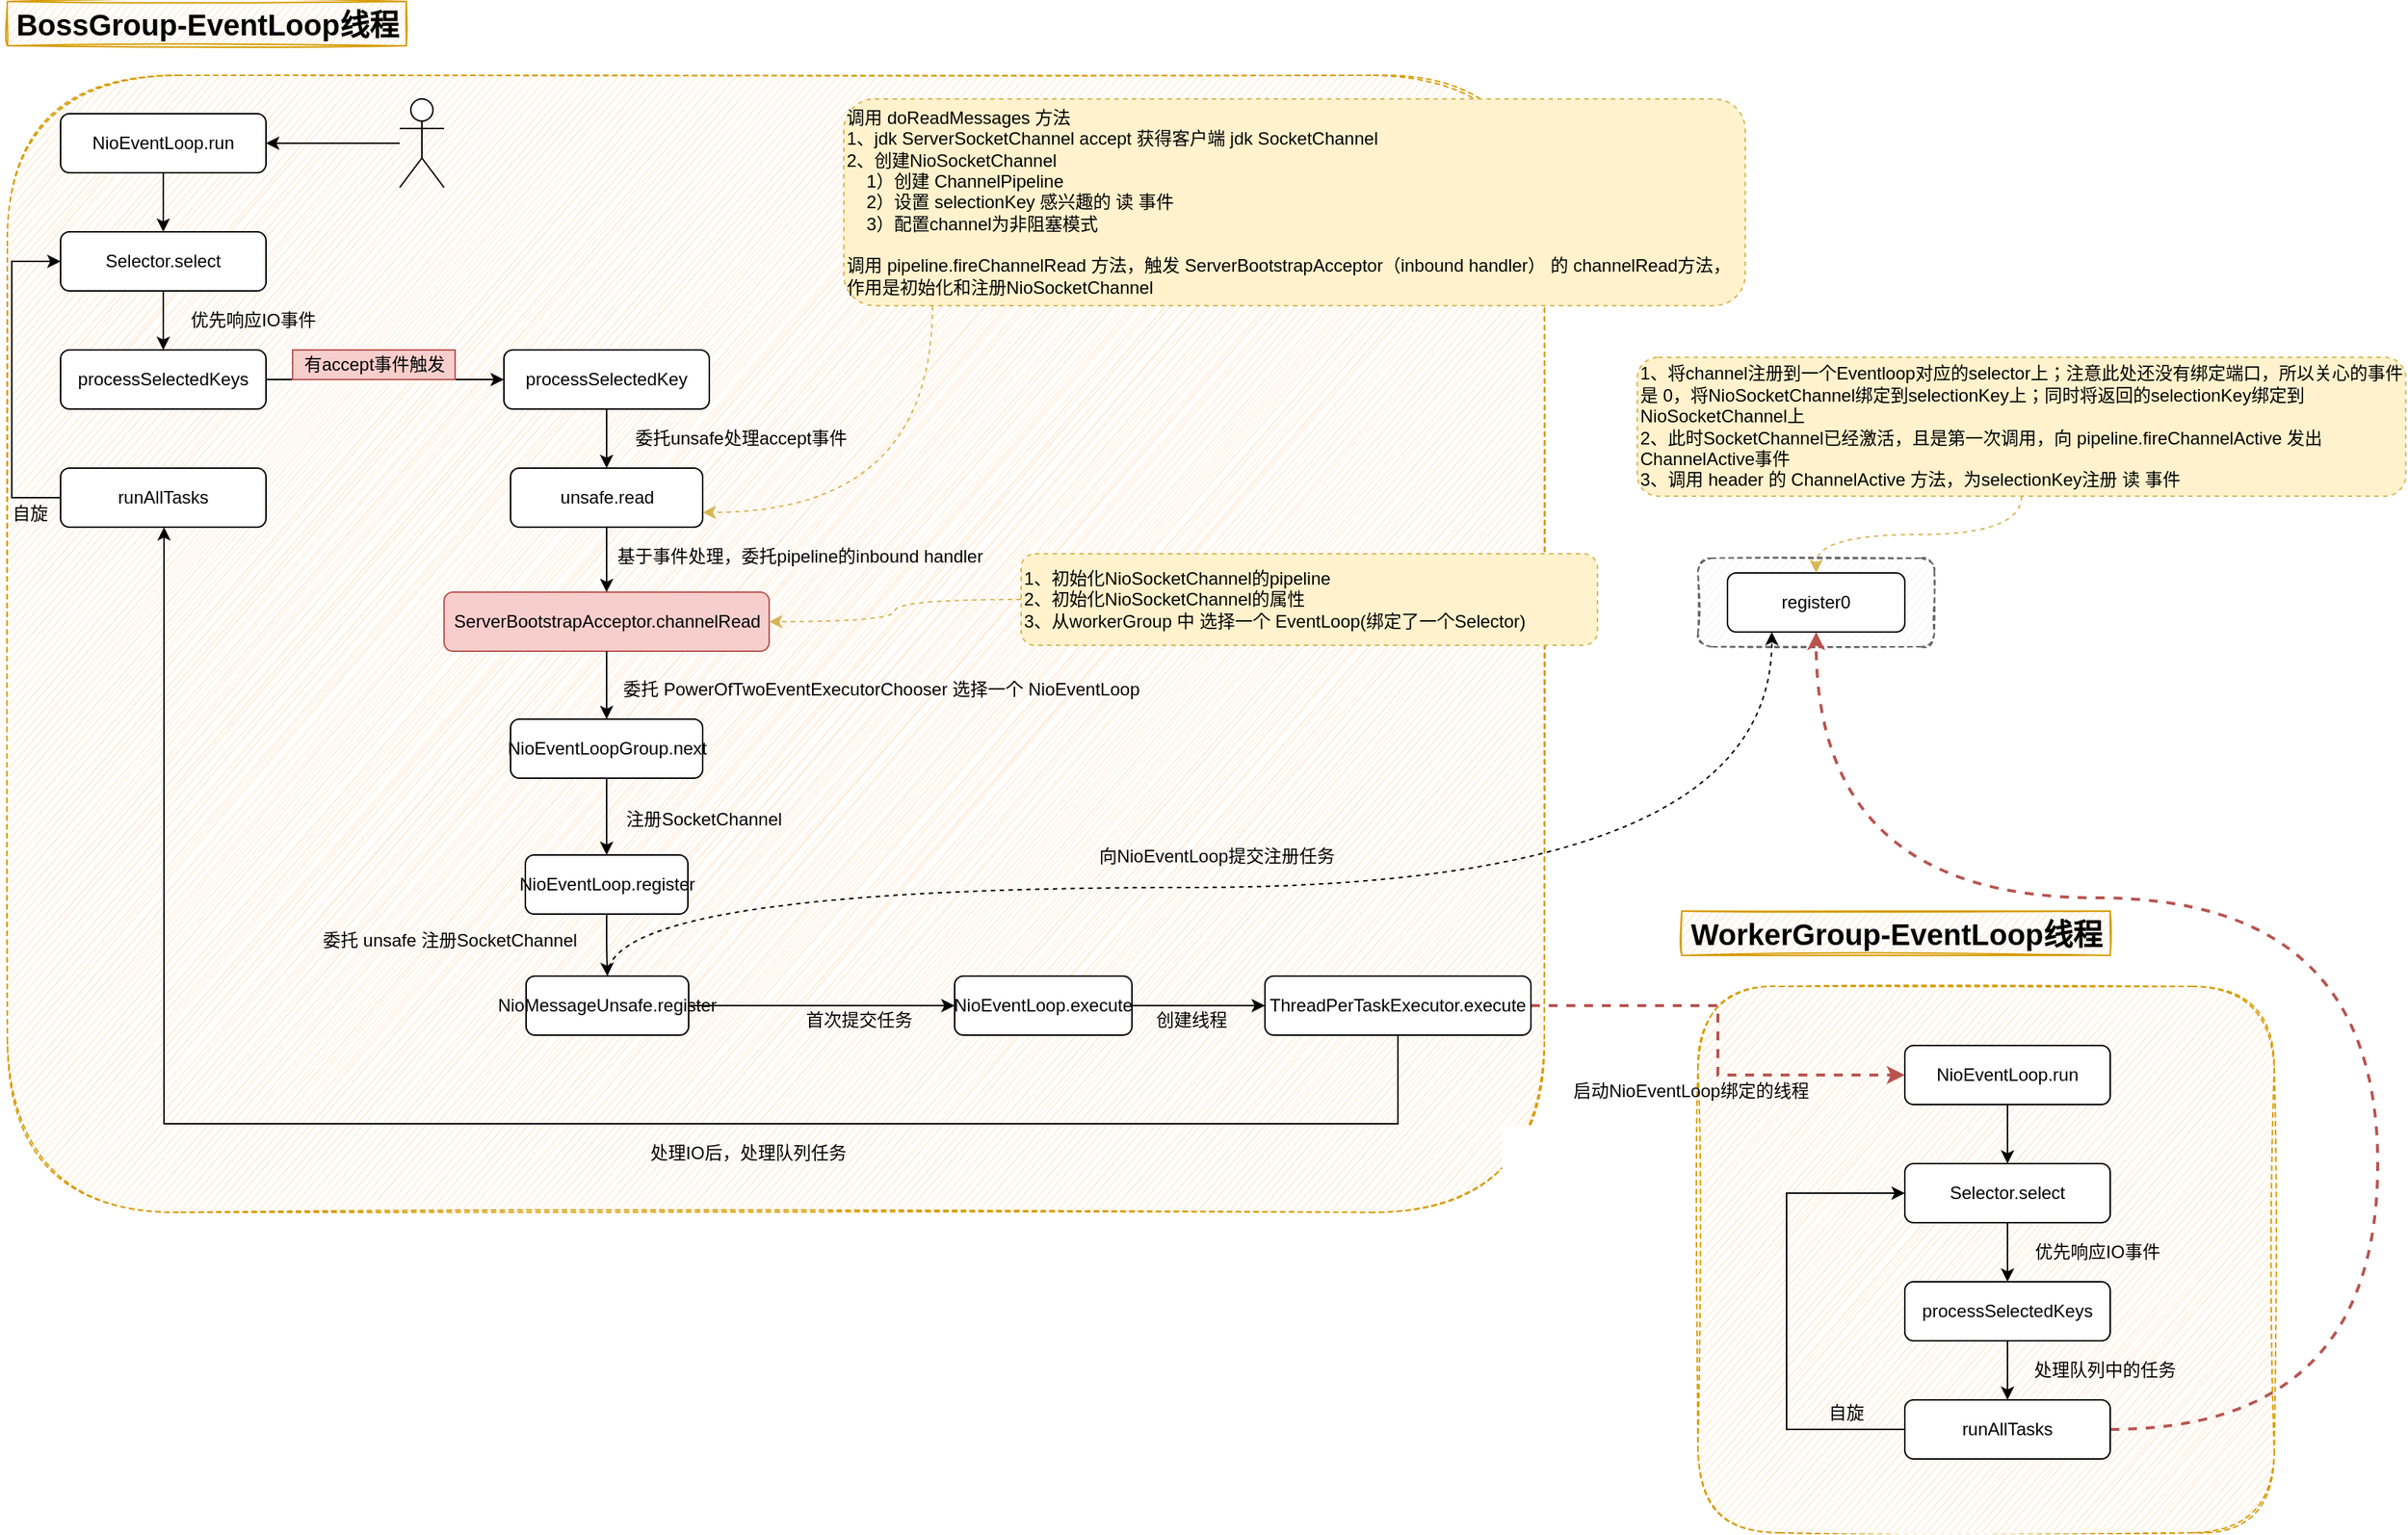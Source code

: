 <mxfile version="15.8.7" type="device"><diagram id="HP5IIk36m6yJ8C-o5qDE" name="第 1 页"><mxGraphModel dx="745" dy="139" grid="1" gridSize="10" guides="1" tooltips="1" connect="1" arrows="1" fold="1" page="1" pageScale="1" pageWidth="827" pageHeight="1169" math="0" shadow="0"><root><mxCell id="0"/><mxCell id="1" parent="0"/><mxCell id="-6A0xBpNGow4UfvEQtty-1" value="" style="rounded=1;whiteSpace=wrap;html=1;shadow=0;glass=0;dashed=1;sketch=1;fillColor=#ffe6cc;strokeColor=#d79b00;" vertex="1" parent="1"><mxGeometry x="847" y="1250" width="1040" height="770" as="geometry"/></mxCell><mxCell id="_O4xuNZebX6jHIY0i3cu-110" value="" style="rounded=1;whiteSpace=wrap;html=1;shadow=0;glass=0;sketch=1;fontSize=20;fontColor=#333333;strokeWidth=1;fillColor=#f5f5f5;strokeColor=#666666;dashed=1;" parent="1" vertex="1"><mxGeometry x="1991" y="1577" width="160" height="60" as="geometry"/></mxCell><mxCell id="_O4xuNZebX6jHIY0i3cu-91" value="" style="rounded=1;whiteSpace=wrap;html=1;shadow=0;glass=0;dashed=1;sketch=1;fillColor=#ffe6cc;strokeColor=#d79b00;" parent="1" vertex="1"><mxGeometry x="1991" y="1867" width="390" height="370" as="geometry"/></mxCell><mxCell id="_O4xuNZebX6jHIY0i3cu-75" style="edgeStyle=orthogonalEdgeStyle;rounded=0;orthogonalLoop=1;jettySize=auto;html=1;strokeColor=#b85450;dashed=1;fillColor=#f8cecc;entryX=0;entryY=0.5;entryDx=0;entryDy=0;strokeWidth=2;" parent="1" source="-6A0xBpNGow4UfvEQtty-73" target="_O4xuNZebX6jHIY0i3cu-74" edge="1"><mxGeometry relative="1" as="geometry"><mxPoint x="2167" y="1880.0" as="targetPoint"/><mxPoint x="1877" y="1880" as="sourcePoint"/></mxGeometry></mxCell><mxCell id="_O4xuNZebX6jHIY0i3cu-79" style="edgeStyle=orthogonalEdgeStyle;rounded=0;orthogonalLoop=1;jettySize=auto;html=1;strokeColor=default;" parent="1" source="_O4xuNZebX6jHIY0i3cu-74" target="_O4xuNZebX6jHIY0i3cu-77" edge="1"><mxGeometry relative="1" as="geometry"/></mxCell><mxCell id="_O4xuNZebX6jHIY0i3cu-74" value="NioEventLoop&lt;span&gt;.run&lt;br&gt;&lt;/span&gt;" style="rounded=1;whiteSpace=wrap;html=1;" parent="1" vertex="1"><mxGeometry x="2131" y="1907" width="139" height="40" as="geometry"/></mxCell><mxCell id="_O4xuNZebX6jHIY0i3cu-76" value="启动&lt;span&gt;NioEventLoop绑定的线程&lt;/span&gt;" style="text;html=1;align=center;verticalAlign=middle;resizable=0;points=[];autosize=1;strokeColor=none;fillColor=none;" parent="1" vertex="1"><mxGeometry x="1901" y="1928" width="170" height="20" as="geometry"/></mxCell><mxCell id="_O4xuNZebX6jHIY0i3cu-85" style="edgeStyle=orthogonalEdgeStyle;rounded=0;orthogonalLoop=1;jettySize=auto;html=1;strokeColor=default;" parent="1" source="_O4xuNZebX6jHIY0i3cu-77" target="_O4xuNZebX6jHIY0i3cu-83" edge="1"><mxGeometry relative="1" as="geometry"/></mxCell><mxCell id="_O4xuNZebX6jHIY0i3cu-77" value="&lt;span&gt;Selector.select&lt;br&gt;&lt;/span&gt;" style="rounded=1;whiteSpace=wrap;html=1;" parent="1" vertex="1"><mxGeometry x="2131" y="1987" width="139" height="40" as="geometry"/></mxCell><mxCell id="_O4xuNZebX6jHIY0i3cu-88" style="edgeStyle=orthogonalEdgeStyle;rounded=0;orthogonalLoop=1;jettySize=auto;html=1;entryX=0;entryY=0.5;entryDx=0;entryDy=0;strokeColor=default;" parent="1" source="_O4xuNZebX6jHIY0i3cu-80" target="_O4xuNZebX6jHIY0i3cu-77" edge="1"><mxGeometry relative="1" as="geometry"><Array as="points"><mxPoint x="2051" y="2167"/><mxPoint x="2051" y="2007"/></Array></mxGeometry></mxCell><mxCell id="_O4xuNZebX6jHIY0i3cu-93" style="edgeStyle=orthogonalEdgeStyle;rounded=0;orthogonalLoop=1;jettySize=auto;html=1;entryX=0.5;entryY=1;entryDx=0;entryDy=0;strokeColor=#b85450;strokeWidth=2;curved=1;dashed=1;fillColor=#f8cecc;" parent="1" source="_O4xuNZebX6jHIY0i3cu-80" target="_O4xuNZebX6jHIY0i3cu-92" edge="1"><mxGeometry relative="1" as="geometry"><Array as="points"><mxPoint x="2451" y="2167"/><mxPoint x="2451" y="1807"/><mxPoint x="2071" y="1807"/></Array></mxGeometry></mxCell><mxCell id="_O4xuNZebX6jHIY0i3cu-80" value="&lt;span&gt;runAllTasks&lt;br&gt;&lt;/span&gt;" style="rounded=1;whiteSpace=wrap;html=1;" parent="1" vertex="1"><mxGeometry x="2131" y="2147" width="139" height="40" as="geometry"/></mxCell><mxCell id="_O4xuNZebX6jHIY0i3cu-82" value="优先响应IO事件" style="text;html=1;align=center;verticalAlign=middle;resizable=0;points=[];autosize=1;strokeColor=none;fillColor=none;" parent="1" vertex="1"><mxGeometry x="2211" y="2037" width="100" height="20" as="geometry"/></mxCell><mxCell id="_O4xuNZebX6jHIY0i3cu-86" style="edgeStyle=orthogonalEdgeStyle;rounded=0;orthogonalLoop=1;jettySize=auto;html=1;entryX=0.5;entryY=0;entryDx=0;entryDy=0;strokeColor=default;" parent="1" source="_O4xuNZebX6jHIY0i3cu-83" target="_O4xuNZebX6jHIY0i3cu-80" edge="1"><mxGeometry relative="1" as="geometry"/></mxCell><mxCell id="_O4xuNZebX6jHIY0i3cu-83" value="&lt;span&gt;processSelectedKeys&lt;br&gt;&lt;/span&gt;" style="rounded=1;whiteSpace=wrap;html=1;" parent="1" vertex="1"><mxGeometry x="2131" y="2067" width="139" height="40" as="geometry"/></mxCell><mxCell id="_O4xuNZebX6jHIY0i3cu-87" value="处理队列中的任务" style="text;html=1;align=center;verticalAlign=middle;resizable=0;points=[];autosize=1;strokeColor=none;fillColor=none;" parent="1" vertex="1"><mxGeometry x="2211" y="2117" width="110" height="20" as="geometry"/></mxCell><mxCell id="_O4xuNZebX6jHIY0i3cu-89" value="自旋" style="text;html=1;align=center;verticalAlign=middle;resizable=0;points=[];autosize=1;strokeColor=none;fillColor=none;" parent="1" vertex="1"><mxGeometry x="2071" y="2146" width="40" height="20" as="geometry"/></mxCell><mxCell id="_O4xuNZebX6jHIY0i3cu-92" value="register0" style="rounded=1;whiteSpace=wrap;html=1;shadow=0;glass=0;sketch=0;gradientColor=none;strokeWidth=1;" parent="1" vertex="1"><mxGeometry x="2011" y="1587" width="120" height="40" as="geometry"/></mxCell><mxCell id="_O4xuNZebX6jHIY0i3cu-99" value="1、将channel注册到一个Eventloop对应的selector上；注意此处还没有绑定端口，所以关心的事件是 0，将NioSocketChannel绑定到selectionKey上；同时将返回的selectionKey绑定到NioSocketChannel上&lt;br&gt;2、此时SocketChannel已经激活，且是第一次调用，向&amp;nbsp;pipeline.fireChannelActive 发出 ChannelActive事件&lt;br&gt;3、调用 header 的 ChannelActive 方法，为selectionKey注册 读 事件" style="rounded=1;whiteSpace=wrap;html=1;fillColor=#fff2cc;strokeColor=#d6b656;dashed=1;align=left;" parent="1" vertex="1"><mxGeometry x="1950" y="1441" width="520" height="94" as="geometry"/></mxCell><mxCell id="_O4xuNZebX6jHIY0i3cu-100" value="" style="edgeStyle=orthogonalEdgeStyle;rounded=0;orthogonalLoop=1;jettySize=auto;html=1;dashed=1;strokeColor=#d6b656;fillColor=#fff2cc;curved=1;exitX=0.5;exitY=1;exitDx=0;exitDy=0;entryX=0.5;entryY=0;entryDx=0;entryDy=0;" parent="1" source="_O4xuNZebX6jHIY0i3cu-99" target="_O4xuNZebX6jHIY0i3cu-92" edge="1"><mxGeometry relative="1" as="geometry"><mxPoint x="1770.5" y="1537.0" as="sourcePoint"/><mxPoint x="1676.059" y="1597.0" as="targetPoint"/></mxGeometry></mxCell><mxCell id="_O4xuNZebX6jHIY0i3cu-118" value="WorkerGroup-EventLoop线程" style="text;html=1;align=center;verticalAlign=middle;resizable=0;points=[];autosize=1;strokeColor=#d79b00;fillColor=#ffe6cc;fontSize=20;sketch=1;fontStyle=1" parent="1" vertex="1"><mxGeometry x="1980" y="1816" width="290" height="30" as="geometry"/></mxCell><mxCell id="-6A0xBpNGow4UfvEQtty-13" value="BossGroup-EventLoop线程" style="text;html=1;align=center;verticalAlign=middle;resizable=0;points=[];autosize=1;strokeColor=#d79b00;fillColor=#ffe6cc;fontSize=20;sketch=1;fontStyle=1" vertex="1" parent="1"><mxGeometry x="847" y="1200" width="270" height="30" as="geometry"/></mxCell><mxCell id="-6A0xBpNGow4UfvEQtty-3" value="NioEventLoop&lt;span&gt;.run&lt;br&gt;&lt;/span&gt;" style="rounded=1;whiteSpace=wrap;html=1;" vertex="1" parent="1"><mxGeometry x="883" y="1276" width="139" height="40" as="geometry"/></mxCell><mxCell id="-6A0xBpNGow4UfvEQtty-5" value="&lt;span&gt;Selector.select&lt;br&gt;&lt;/span&gt;" style="rounded=1;whiteSpace=wrap;html=1;" vertex="1" parent="1"><mxGeometry x="883" y="1356" width="139" height="40" as="geometry"/></mxCell><mxCell id="-6A0xBpNGow4UfvEQtty-2" style="edgeStyle=orthogonalEdgeStyle;rounded=0;orthogonalLoop=1;jettySize=auto;html=1;strokeColor=default;" edge="1" parent="1" source="-6A0xBpNGow4UfvEQtty-3" target="-6A0xBpNGow4UfvEQtty-5"><mxGeometry relative="1" as="geometry"/></mxCell><mxCell id="-6A0xBpNGow4UfvEQtty-6" style="edgeStyle=orthogonalEdgeStyle;rounded=0;orthogonalLoop=1;jettySize=auto;html=1;entryX=0;entryY=0.5;entryDx=0;entryDy=0;strokeColor=default;" edge="1" parent="1" source="-6A0xBpNGow4UfvEQtty-7" target="-6A0xBpNGow4UfvEQtty-5"><mxGeometry relative="1" as="geometry"><Array as="points"><mxPoint x="850" y="1536"/><mxPoint x="850" y="1376"/></Array></mxGeometry></mxCell><mxCell id="-6A0xBpNGow4UfvEQtty-7" value="&lt;span&gt;runAllTasks&lt;br&gt;&lt;/span&gt;" style="rounded=1;whiteSpace=wrap;html=1;" vertex="1" parent="1"><mxGeometry x="883" y="1516" width="139" height="40" as="geometry"/></mxCell><mxCell id="-6A0xBpNGow4UfvEQtty-8" value="优先响应IO事件" style="text;html=1;align=center;verticalAlign=middle;resizable=0;points=[];autosize=1;strokeColor=none;fillColor=none;" vertex="1" parent="1"><mxGeometry x="963" y="1406" width="100" height="20" as="geometry"/></mxCell><mxCell id="-6A0xBpNGow4UfvEQtty-10" value="&lt;span&gt;processSelectedKeys&lt;br&gt;&lt;/span&gt;" style="rounded=1;whiteSpace=wrap;html=1;" vertex="1" parent="1"><mxGeometry x="883" y="1436" width="139" height="40" as="geometry"/></mxCell><mxCell id="-6A0xBpNGow4UfvEQtty-4" style="edgeStyle=orthogonalEdgeStyle;rounded=0;orthogonalLoop=1;jettySize=auto;html=1;strokeColor=default;" edge="1" parent="1" source="-6A0xBpNGow4UfvEQtty-5" target="-6A0xBpNGow4UfvEQtty-10"><mxGeometry relative="1" as="geometry"/></mxCell><mxCell id="-6A0xBpNGow4UfvEQtty-12" value="自旋" style="text;html=1;align=center;verticalAlign=middle;resizable=0;points=[];autosize=1;strokeColor=none;fillColor=none;" vertex="1" parent="1"><mxGeometry x="842" y="1537" width="40" height="20" as="geometry"/></mxCell><mxCell id="-6A0xBpNGow4UfvEQtty-14" value="&lt;span&gt;processSelectedKey&lt;br&gt;&lt;/span&gt;" style="rounded=1;whiteSpace=wrap;html=1;" vertex="1" parent="1"><mxGeometry x="1183" y="1436" width="139" height="40" as="geometry"/></mxCell><mxCell id="-6A0xBpNGow4UfvEQtty-15" style="edgeStyle=orthogonalEdgeStyle;rounded=0;orthogonalLoop=1;jettySize=auto;html=1;entryX=0;entryY=0.5;entryDx=0;entryDy=0;" edge="1" parent="1" source="-6A0xBpNGow4UfvEQtty-10" target="-6A0xBpNGow4UfvEQtty-14"><mxGeometry relative="1" as="geometry"/></mxCell><mxCell id="-6A0xBpNGow4UfvEQtty-16" value="有accept事件触发" style="text;html=1;align=center;verticalAlign=middle;resizable=0;points=[];autosize=1;strokeColor=#b85450;fillColor=#f8cecc;" vertex="1" parent="1"><mxGeometry x="1040" y="1436" width="110" height="20" as="geometry"/></mxCell><mxCell id="-6A0xBpNGow4UfvEQtty-18" value="unsafe.read" style="rounded=1;whiteSpace=wrap;html=1;shadow=0;glass=0;sketch=0;gradientColor=none;strokeWidth=1;" vertex="1" parent="1"><mxGeometry x="1187.5" y="1516" width="130" height="40" as="geometry"/></mxCell><mxCell id="-6A0xBpNGow4UfvEQtty-20" style="edgeStyle=orthogonalEdgeStyle;rounded=0;orthogonalLoop=1;jettySize=auto;html=1;" edge="1" parent="1" source="-6A0xBpNGow4UfvEQtty-14" target="-6A0xBpNGow4UfvEQtty-18"><mxGeometry relative="1" as="geometry"/></mxCell><mxCell id="-6A0xBpNGow4UfvEQtty-21" value="委托unsafe处理accept事件" style="text;html=1;align=center;verticalAlign=middle;resizable=0;points=[];autosize=1;strokeColor=none;fillColor=none;" vertex="1" parent="1"><mxGeometry x="1263" y="1486" width="160" height="20" as="geometry"/></mxCell><mxCell id="-6A0xBpNGow4UfvEQtty-85" style="edgeStyle=orthogonalEdgeStyle;curved=1;rounded=0;orthogonalLoop=1;jettySize=auto;html=1;entryX=1;entryY=0.5;entryDx=0;entryDy=0;" edge="1" parent="1" source="-6A0xBpNGow4UfvEQtty-22" target="-6A0xBpNGow4UfvEQtty-3"><mxGeometry relative="1" as="geometry"/></mxCell><mxCell id="-6A0xBpNGow4UfvEQtty-22" value="" style="shape=umlActor;verticalLabelPosition=bottom;verticalAlign=top;html=1;outlineConnect=0;" vertex="1" parent="1"><mxGeometry x="1112.5" y="1266" width="30" height="60" as="geometry"/></mxCell><mxCell id="-6A0xBpNGow4UfvEQtty-27" value="调用&amp;nbsp;doReadMessages 方法&lt;br&gt;1、jdk ServerSocketChannel accept 获得客户端 jdk SocketChannel&lt;br&gt;2、创建NioSocketChannel&lt;br&gt;&amp;nbsp; &amp;nbsp; 1）创建 ChannelPipeline&lt;br&gt;&amp;nbsp; &amp;nbsp; 2）设置 selectionKey 感兴趣的 读 事件&lt;br&gt;&amp;nbsp; &amp;nbsp; 3）配置channel为非阻塞模式&lt;br&gt;&lt;br&gt;调用&amp;nbsp;pipeline.fireChannelRead 方法，触发 ServerBootstrapAcceptor（inbound handler） 的 channelRead方法，作用是初始化和注册NioSocketChannel" style="rounded=1;whiteSpace=wrap;html=1;fillColor=#fff2cc;strokeColor=#d6b656;dashed=1;align=left;" vertex="1" parent="1"><mxGeometry x="1413" y="1266" width="610" height="140" as="geometry"/></mxCell><mxCell id="_O4xuNZebX6jHIY0i3cu-55" value="" style="edgeStyle=orthogonalEdgeStyle;rounded=0;orthogonalLoop=1;jettySize=auto;html=1;dashed=1;strokeColor=#d6b656;fillColor=#fff2cc;curved=1;entryX=1;entryY=0.75;entryDx=0;entryDy=0;" parent="1" source="-6A0xBpNGow4UfvEQtty-27" target="-6A0xBpNGow4UfvEQtty-18" edge="1"><mxGeometry relative="1" as="geometry"><mxPoint x="1542" y="1531" as="sourcePoint"/><mxPoint x="2063" y="1630.5" as="targetPoint"/><Array as="points"><mxPoint x="1473" y="1546"/></Array></mxGeometry></mxCell><mxCell id="-6A0xBpNGow4UfvEQtty-28" value="ServerBootstrapAcceptor.channelRead" style="rounded=1;whiteSpace=wrap;html=1;shadow=0;glass=0;sketch=0;strokeWidth=1;fillColor=#f8cecc;strokeColor=#b85450;" vertex="1" parent="1"><mxGeometry x="1142.5" y="1600" width="220" height="40" as="geometry"/></mxCell><mxCell id="-6A0xBpNGow4UfvEQtty-29" style="edgeStyle=orthogonalEdgeStyle;rounded=0;orthogonalLoop=1;jettySize=auto;html=1;entryX=0.5;entryY=0;entryDx=0;entryDy=0;" edge="1" parent="1" source="-6A0xBpNGow4UfvEQtty-18" target="-6A0xBpNGow4UfvEQtty-28"><mxGeometry relative="1" as="geometry"/></mxCell><mxCell id="-6A0xBpNGow4UfvEQtty-34" style="edgeStyle=orthogonalEdgeStyle;rounded=0;orthogonalLoop=1;jettySize=auto;html=1;fillColor=#fff2cc;strokeColor=#d6b656;dashed=1;curved=1;" edge="1" parent="1" source="-6A0xBpNGow4UfvEQtty-30" target="-6A0xBpNGow4UfvEQtty-28"><mxGeometry relative="1" as="geometry"/></mxCell><mxCell id="-6A0xBpNGow4UfvEQtty-30" value="1、初始化NioSocketChannel的pipeline&lt;br&gt;2、初始化NioSocketChannel的属性&lt;br&gt;3、从workerGroup 中 选择一个 EventLoop(绑定了一个Selector)" style="rounded=1;whiteSpace=wrap;html=1;fillColor=#fff2cc;strokeColor=#d6b656;dashed=1;align=left;" vertex="1" parent="1"><mxGeometry x="1533" y="1574" width="390" height="62" as="geometry"/></mxCell><mxCell id="-6A0xBpNGow4UfvEQtty-32" value="基于事件处理，委托pipeline的&lt;span style=&quot;text-align: left&quot;&gt;inbound handler&lt;/span&gt;" style="text;html=1;align=center;verticalAlign=middle;resizable=0;points=[];autosize=1;strokeColor=none;fillColor=none;" vertex="1" parent="1"><mxGeometry x="1253" y="1566" width="260" height="20" as="geometry"/></mxCell><mxCell id="-6A0xBpNGow4UfvEQtty-35" value="NioEventLoopGroup.next" style="rounded=1;whiteSpace=wrap;html=1;" vertex="1" parent="1"><mxGeometry x="1187.5" y="1686" width="130" height="40" as="geometry"/></mxCell><mxCell id="-6A0xBpNGow4UfvEQtty-39" style="rounded=0;orthogonalLoop=1;jettySize=auto;html=1;edgeStyle=orthogonalEdgeStyle;" edge="1" parent="1" source="-6A0xBpNGow4UfvEQtty-28" target="-6A0xBpNGow4UfvEQtty-35"><mxGeometry relative="1" as="geometry"/></mxCell><mxCell id="-6A0xBpNGow4UfvEQtty-36" value="委托&amp;nbsp;PowerOfTwoEventExecutorChooser 选择一个&amp;nbsp;&lt;span&gt;NioEventLoop&lt;/span&gt;" style="text;html=1;align=center;verticalAlign=middle;resizable=0;points=[];autosize=1;strokeColor=none;fillColor=none;" vertex="1" parent="1"><mxGeometry x="1253" y="1656" width="370" height="20" as="geometry"/></mxCell><mxCell id="-6A0xBpNGow4UfvEQtty-37" value="NioEventLoop.register" style="rounded=1;whiteSpace=wrap;html=1;" vertex="1" parent="1"><mxGeometry x="1197.5" y="1778" width="110" height="40" as="geometry"/></mxCell><mxCell id="-6A0xBpNGow4UfvEQtty-40" style="edgeStyle=orthogonalEdgeStyle;rounded=0;orthogonalLoop=1;jettySize=auto;html=1;" edge="1" parent="1" source="-6A0xBpNGow4UfvEQtty-35" target="-6A0xBpNGow4UfvEQtty-37"><mxGeometry relative="1" as="geometry"/></mxCell><mxCell id="-6A0xBpNGow4UfvEQtty-38" value="注册&lt;span style=&quot;text-align: left&quot;&gt;SocketChannel&lt;/span&gt;" style="text;html=1;align=center;verticalAlign=middle;resizable=0;points=[];autosize=1;strokeColor=none;fillColor=none;" vertex="1" parent="1"><mxGeometry x="1258" y="1743.5" width="120" height="20" as="geometry"/></mxCell><mxCell id="-6A0xBpNGow4UfvEQtty-80" style="edgeStyle=orthogonalEdgeStyle;rounded=0;orthogonalLoop=1;jettySize=auto;html=1;entryX=0.25;entryY=1;entryDx=0;entryDy=0;curved=1;dashed=1;" edge="1" parent="1" source="-6A0xBpNGow4UfvEQtty-62" target="_O4xuNZebX6jHIY0i3cu-92"><mxGeometry relative="1" as="geometry"><mxPoint x="2122.4" y="1578.61" as="targetPoint"/><Array as="points"><mxPoint x="1253" y="1800"/><mxPoint x="2041" y="1800"/></Array></mxGeometry></mxCell><mxCell id="-6A0xBpNGow4UfvEQtty-62" value="&lt;span style=&quot;text-align: left&quot;&gt;NioMessageUnsafe&lt;/span&gt;.register" style="rounded=1;whiteSpace=wrap;html=1;" vertex="1" parent="1"><mxGeometry x="1198" y="1860" width="110" height="40" as="geometry"/></mxCell><mxCell id="-6A0xBpNGow4UfvEQtty-78" style="edgeStyle=orthogonalEdgeStyle;rounded=0;orthogonalLoop=1;jettySize=auto;html=1;" edge="1" parent="1" source="-6A0xBpNGow4UfvEQtty-37" target="-6A0xBpNGow4UfvEQtty-62"><mxGeometry relative="1" as="geometry"/></mxCell><mxCell id="-6A0xBpNGow4UfvEQtty-63" value="委托 unsafe 注册&lt;span style=&quot;text-align: left&quot;&gt;SocketChannel&lt;/span&gt;" style="text;html=1;align=center;verticalAlign=middle;resizable=0;points=[];autosize=1;strokeColor=none;fillColor=none;" vertex="1" parent="1"><mxGeometry x="1051" y="1826" width="190" height="20" as="geometry"/></mxCell><mxCell id="-6A0xBpNGow4UfvEQtty-65" value="&lt;span&gt;NioEventLoop.execute&lt;/span&gt;" style="rounded=1;whiteSpace=wrap;html=1;" vertex="1" parent="1"><mxGeometry x="1488" y="1860" width="120" height="40" as="geometry"/></mxCell><mxCell id="-6A0xBpNGow4UfvEQtty-61" style="edgeStyle=orthogonalEdgeStyle;rounded=0;orthogonalLoop=1;jettySize=auto;html=1;entryX=0;entryY=0.5;entryDx=0;entryDy=0;strokeColor=default;" edge="1" parent="1" source="-6A0xBpNGow4UfvEQtty-62" target="-6A0xBpNGow4UfvEQtty-65"><mxGeometry relative="1" as="geometry"/></mxCell><mxCell id="-6A0xBpNGow4UfvEQtty-72" value="首次提交任务" style="text;html=1;align=center;verticalAlign=middle;resizable=0;points=[];autosize=1;strokeColor=none;fillColor=none;" vertex="1" parent="1"><mxGeometry x="1378" y="1880" width="90" height="20" as="geometry"/></mxCell><mxCell id="-6A0xBpNGow4UfvEQtty-73" value="ThreadPerTaskExecutor&lt;span&gt;.execute&lt;/span&gt;" style="rounded=1;whiteSpace=wrap;html=1;" vertex="1" parent="1"><mxGeometry x="1698" y="1860" width="180" height="40" as="geometry"/></mxCell><mxCell id="-6A0xBpNGow4UfvEQtty-64" style="edgeStyle=orthogonalEdgeStyle;rounded=0;orthogonalLoop=1;jettySize=auto;html=1;entryX=0;entryY=0.5;entryDx=0;entryDy=0;strokeColor=default;" edge="1" parent="1" source="-6A0xBpNGow4UfvEQtty-65" target="-6A0xBpNGow4UfvEQtty-73"><mxGeometry relative="1" as="geometry"/></mxCell><mxCell id="-6A0xBpNGow4UfvEQtty-60" value="" style="edgeStyle=orthogonalEdgeStyle;rounded=0;orthogonalLoop=1;jettySize=auto;html=1;strokeColor=default;exitX=0.5;exitY=1;exitDx=0;exitDy=0;" edge="1" parent="1" source="-6A0xBpNGow4UfvEQtty-73" target="-6A0xBpNGow4UfvEQtty-7"><mxGeometry relative="1" as="geometry"><mxPoint x="953" y="1550" as="targetPoint"/><Array as="points"><mxPoint x="1788" y="1960"/><mxPoint x="953" y="1960"/></Array></mxGeometry></mxCell><mxCell id="-6A0xBpNGow4UfvEQtty-74" value="创建线程" style="text;html=1;align=center;verticalAlign=middle;resizable=0;points=[];autosize=1;strokeColor=none;fillColor=none;" vertex="1" parent="1"><mxGeometry x="1618" y="1880" width="60" height="20" as="geometry"/></mxCell><mxCell id="-6A0xBpNGow4UfvEQtty-81" value="向NioEventLoop提交注册任务" style="text;html=1;align=center;verticalAlign=middle;resizable=0;points=[];autosize=1;strokeColor=none;fillColor=none;" vertex="1" parent="1"><mxGeometry x="1580" y="1769" width="170" height="20" as="geometry"/></mxCell><mxCell id="-6A0xBpNGow4UfvEQtty-83" value="处理IO后，处理队列任务" style="text;html=1;align=center;verticalAlign=middle;resizable=0;points=[];autosize=1;strokeColor=none;fillColor=none;" vertex="1" parent="1"><mxGeometry x="1273" y="1970" width="150" height="20" as="geometry"/></mxCell></root></mxGraphModel></diagram></mxfile>
